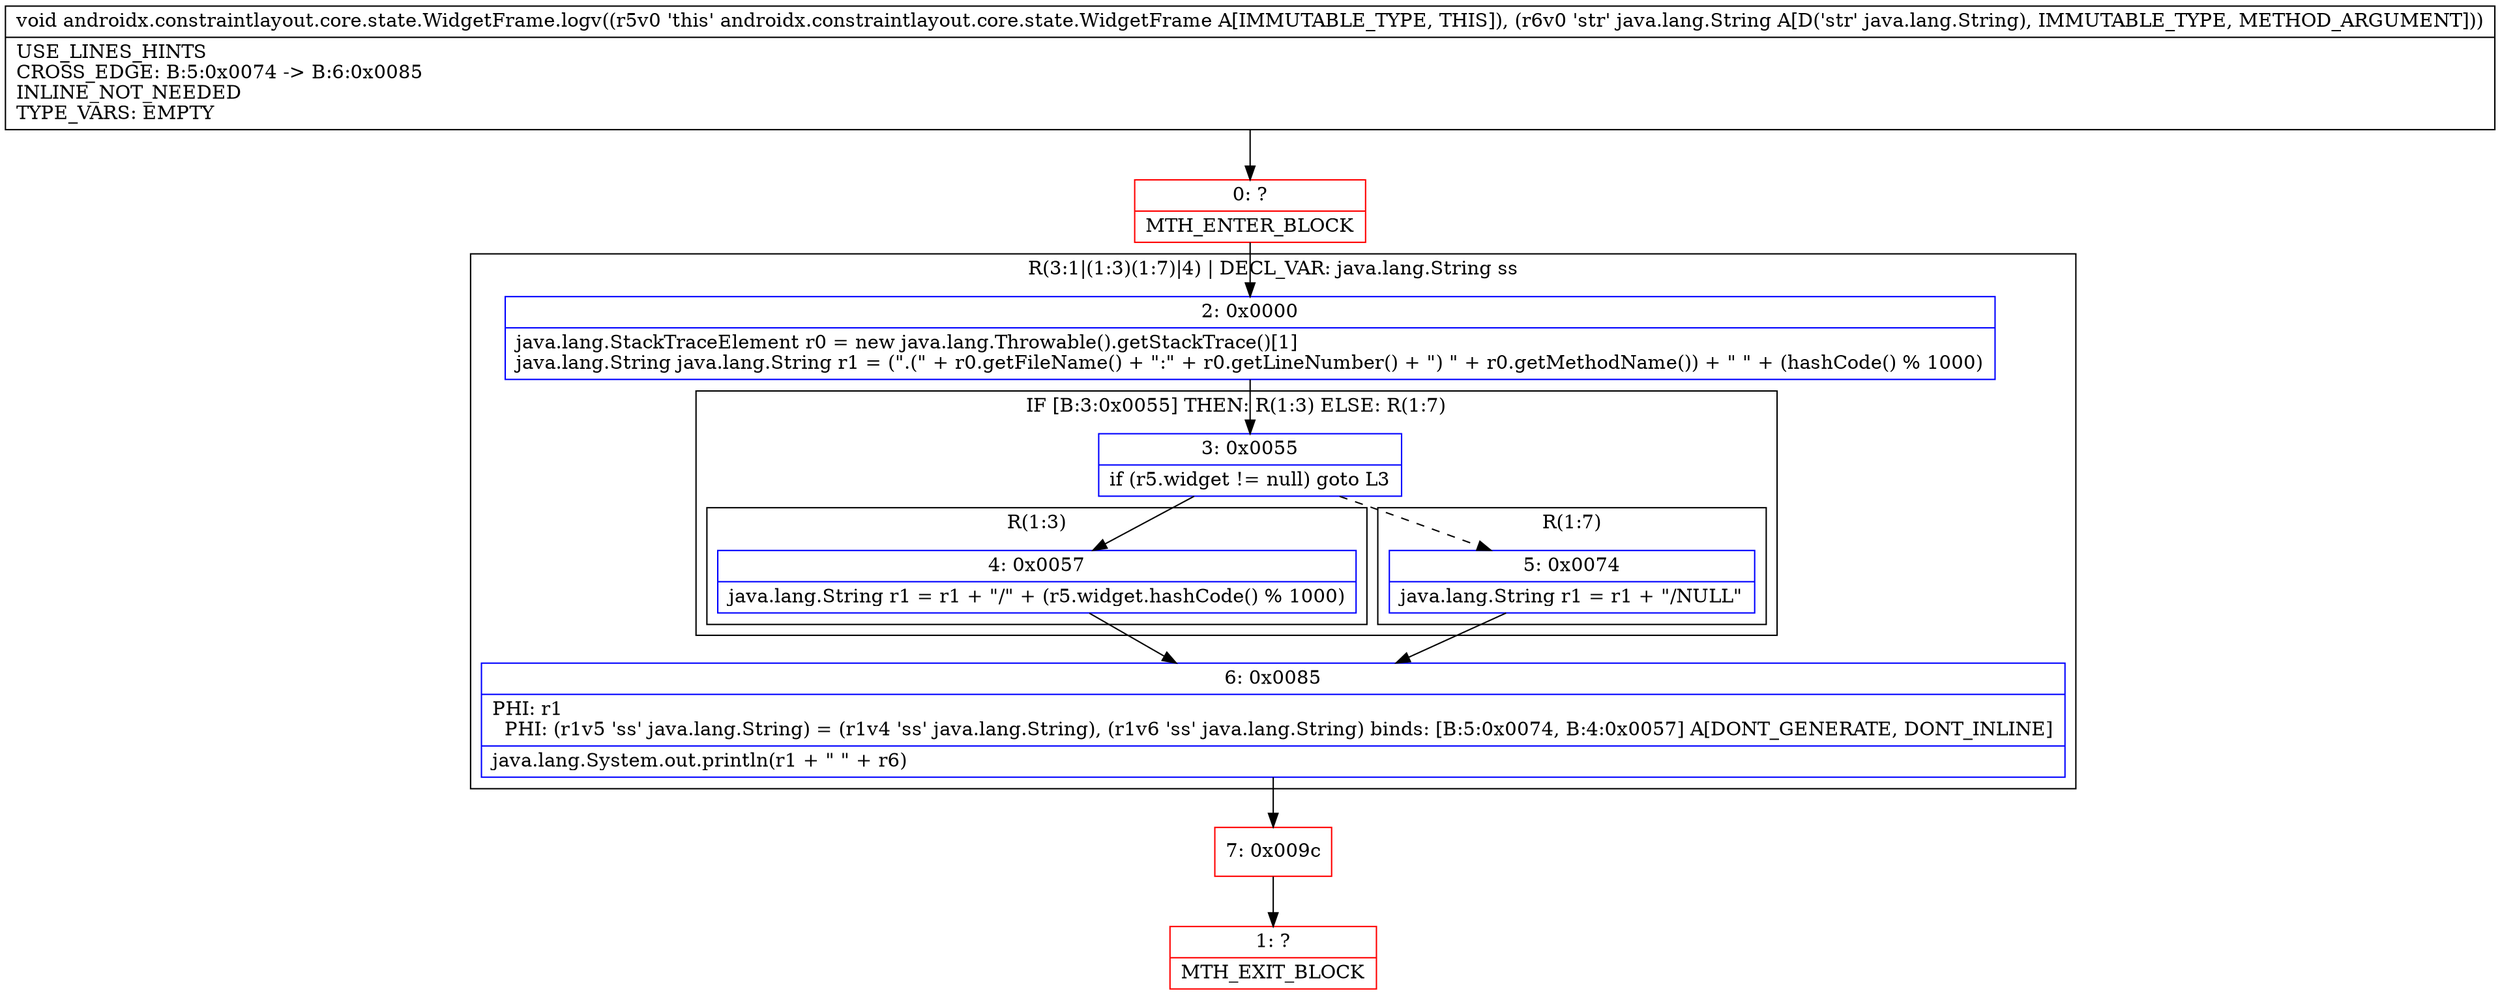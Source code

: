 digraph "CFG forandroidx.constraintlayout.core.state.WidgetFrame.logv(Ljava\/lang\/String;)V" {
subgraph cluster_Region_232103234 {
label = "R(3:1|(1:3)(1:7)|4) | DECL_VAR: java.lang.String ss\l";
node [shape=record,color=blue];
Node_2 [shape=record,label="{2\:\ 0x0000|java.lang.StackTraceElement r0 = new java.lang.Throwable().getStackTrace()[1]\ljava.lang.String java.lang.String r1 = (\".(\" + r0.getFileName() + \":\" + r0.getLineNumber() + \") \" + r0.getMethodName()) + \" \" + (hashCode() % 1000)\l}"];
subgraph cluster_IfRegion_1185015657 {
label = "IF [B:3:0x0055] THEN: R(1:3) ELSE: R(1:7)";
node [shape=record,color=blue];
Node_3 [shape=record,label="{3\:\ 0x0055|if (r5.widget != null) goto L3\l}"];
subgraph cluster_Region_2103851564 {
label = "R(1:3)";
node [shape=record,color=blue];
Node_4 [shape=record,label="{4\:\ 0x0057|java.lang.String r1 = r1 + \"\/\" + (r5.widget.hashCode() % 1000)\l}"];
}
subgraph cluster_Region_1996177007 {
label = "R(1:7)";
node [shape=record,color=blue];
Node_5 [shape=record,label="{5\:\ 0x0074|java.lang.String r1 = r1 + \"\/NULL\"\l}"];
}
}
Node_6 [shape=record,label="{6\:\ 0x0085|PHI: r1 \l  PHI: (r1v5 'ss' java.lang.String) = (r1v4 'ss' java.lang.String), (r1v6 'ss' java.lang.String) binds: [B:5:0x0074, B:4:0x0057] A[DONT_GENERATE, DONT_INLINE]\l|java.lang.System.out.println(r1 + \" \" + r6)\l}"];
}
Node_0 [shape=record,color=red,label="{0\:\ ?|MTH_ENTER_BLOCK\l}"];
Node_7 [shape=record,color=red,label="{7\:\ 0x009c}"];
Node_1 [shape=record,color=red,label="{1\:\ ?|MTH_EXIT_BLOCK\l}"];
MethodNode[shape=record,label="{void androidx.constraintlayout.core.state.WidgetFrame.logv((r5v0 'this' androidx.constraintlayout.core.state.WidgetFrame A[IMMUTABLE_TYPE, THIS]), (r6v0 'str' java.lang.String A[D('str' java.lang.String), IMMUTABLE_TYPE, METHOD_ARGUMENT]))  | USE_LINES_HINTS\lCROSS_EDGE: B:5:0x0074 \-\> B:6:0x0085\lINLINE_NOT_NEEDED\lTYPE_VARS: EMPTY\l}"];
MethodNode -> Node_0;Node_2 -> Node_3;
Node_3 -> Node_4;
Node_3 -> Node_5[style=dashed];
Node_4 -> Node_6;
Node_5 -> Node_6;
Node_6 -> Node_7;
Node_0 -> Node_2;
Node_7 -> Node_1;
}


